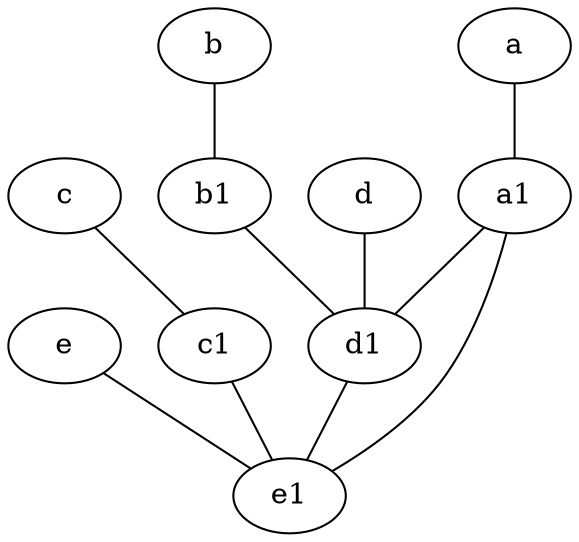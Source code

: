 graph {
	node [labelfontsize=50]
	e [labelfontsize=50 pos="7,9!"]
	c [labelfontsize=50 pos="4.5,2!"]
	c1 [labelfontsize=50 pos="4.5,3!"]
	a [labelfontsize=50 pos="8,2!"]
	b [labelfontsize=50 pos="10,4!"]
	e1 [labelfontsize=50 pos="7,7!"]
	d1 [labelfontsize=50 pos="3,5!"]
	d [labelfontsize=50 pos="2,5!"]
	a1 [labelfontsize=50 pos="8,3!"]
	b1 [labelfontsize=50 pos="9,4!"]
	d1 -- e1
	b1 -- d1
	c -- c1
	b -- b1
	a -- a1
	a1 -- e1
	e -- e1
	a1 -- d1
	c1 -- e1
	d -- d1
}
